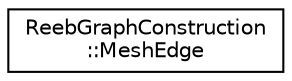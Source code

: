 digraph "Graphical Class Hierarchy"
{
 // LATEX_PDF_SIZE
  edge [fontname="Helvetica",fontsize="10",labelfontname="Helvetica",labelfontsize="10"];
  node [fontname="Helvetica",fontsize="10",shape=record];
  rankdir="LR";
  Node0 [label="ReebGraphConstruction\l::MeshEdge",height=0.2,width=0.4,color="black", fillcolor="white", style="filled",URL="$structReebGraphConstruction_1_1MeshEdge.html",tooltip="Tetrahedralization edge. Stores associates ReebEdges."];
}
